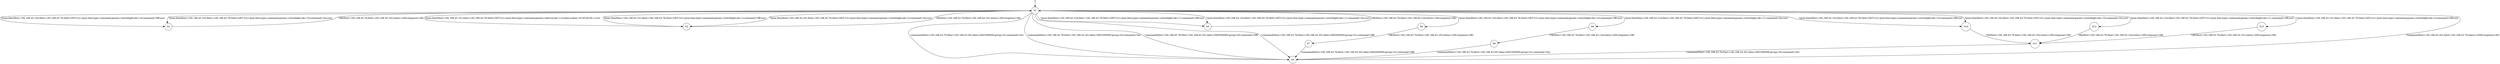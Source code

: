 digraph LTS {
S00[shape=point]
S1[label=S1,shape=circle];
S2[label=S2,shape=circle];
S3[label=S3,shape=circle];
S4[label=S4,shape=circle];
S5[label=S5,shape=circle];
S6[label=S6,shape=circle];
S7[label=S7,shape=circle];
S8[label=S8,shape=circle];
S9[label=S9,shape=circle];
S10[label=S10,shape=circle];
S11[label=S11,shape=circle];
S12[label=S12,shape=circle];
S13[label=S13,shape=circle];
S00 -> S1
S1 -> S2[label ="?/json.htm(Host=192.168.43.102;Dest=192.168.43.76;Verb=GET;Uri=/json.htm;type=command;param=switchlight;idx=10;command=Off;rssi)"];
S1 -> S2[label ="?/json.htm(Host=192.168.43.102;Dest=192.168.43.76;Verb=GET;Uri=/json.htm;type=command;param=switchlight;idx=10;command=On;rssi)"];
S1 -> S3[label ="?/json.htm(Host=192.168.43.101;Dest=192.168.43.76;Verb=GET;Uri=/json.htm;type=command;param=udevice;idx=1;nvalue;svalue=25.00:40.00:1;rssi)"];
S1 -> S3[label ="?/json.htm(Host=192.168.43.101;Dest=192.168.43.76;Verb=GET;Uri=/json.htm;type=command;param=switchlight;idx=2;command=Off;rssi)"];
S1 -> S3[label ="?/json.htm(Host=192.168.43.101;Dest=192.168.43.76;Verb=GET;Uri=/json.htm;type=command;param=switchlight;idx=2;command=On;rssi)"];
S1 -> S4[label ="!command(Host=192.168.43.76;Dest=192.168.43.201;data=0401000000;group=01;command=On)"];
S1 -> S4[label ="!command(Host=192.168.43.76;Dest=192.168.43.201;data=0401000000;group=02;command=On)"];
S1 -> S4[label ="!command(Host=192.168.43.76;Dest=192.168.43.201;data=0402000000;group=02;command=Off)"];
S1 -> S4[label ="!command(Host=192.168.43.76;Dest=192.168.43.201;data=0402000000;group=01;command=Off)"];
S1 -> S5[label ="?/json.htm(Host=192.168.43.124;Dest=192.168.43.76;Verb=GET;Uri=/json.htm;type=command;param=switchlight;idx=11;command=Off;rssi)"];
S1 -> S5[label ="?/json.htm(Host=192.168.43.124;Dest=192.168.43.76;Verb=GET;Uri=/json.htm;type=command;param=switchlight;idx=11;command=On;rssi)"];
S1 -> S6[label ="?/json.htm(Host=192.168.43.102;Dest=192.168.43.76;Verb=GET;Uri=/json.htm;type=command;param=switchlight;idx=10;command=Off;rssi)"];
S1 -> S8[label ="?/json.htm(Host=192.168.43.124;Dest=192.168.43.76;Verb=GET;Uri=/json.htm;type=command;param=switchlight;idx=11;command=On;rssi)"];
S1 -> S10[label ="?/json.htm(Host=192.168.43.102;Dest=192.168.43.76;Verb=GET;Uri=/json.htm;type=command;param=switchlight;idx=10;command=Off;rssi)"];
S1 -> S10[label ="?/json.htm(Host=192.168.43.102;Dest=192.168.43.76;Verb=GET;Uri=/json.htm;type=command;param=switchlight;idx=10;command=On;rssi)"];
S1 -> S12[label ="?/json.htm(Host=192.168.43.124;Dest=192.168.43.76;Verb=GET;Uri=/json.htm;type=command;param=switchlight;idx=11;command=Off;rssi)"];
S1 -> S13[label ="?/json.htm(Host=192.168.43.101;Dest=192.168.43.76;Verb=GET;Uri=/json.htm;type=command;param=switchlight;idx=2;command=Off;rssi)"];
S2 -> S1[label ="!OK(Host=192.168.43.76;Dest=192.168.43.102;status=200;response=OK)"];
S3 -> S1[label ="!OK(Host=192.168.43.76;Dest=192.168.43.101;status=200;response=OK)"];
S4 -> S1[label ="?response(Host=192.168.43.201;Dest=192.168.43.76;status=0300;response=00)"];
S5 -> S1[label ="!OK(Host=192.168.43.76;Dest=192.168.43.124;status=200;response=OK)"];
S6 -> S7[label ="!OK(Host=192.168.43.76;Dest=192.168.43.102;status=200;response=OK)"];
S7 -> S4[label ="!command(Host=192.168.43.76;Dest=192.168.43.201;data=0402000000;group=01;command=Off)"];
S8 -> S9[label ="!OK(Host=192.168.43.76;Dest=192.168.43.124;status=200;response=OK)"];
S9 -> S4[label ="!command(Host=192.168.43.76;Dest=192.168.43.201;data=0401000000;group=01;command=On)"];
S10 -> S11[label ="!OK(Host=192.168.43.76;Dest=192.168.43.102;status=200;response=OK)"];
S11 -> S4[label ="!command(Host=192.168.43.76;Dest=192.168.43.201;data=0401000000;group=02;command=On)"];
S12 -> S11[label ="!OK(Host=192.168.43.76;Dest=192.168.43.124;status=200;response=OK)"];
S13 -> S11[label ="!OK(Host=192.168.43.76;Dest=192.168.43.101;status=200;response=OK)"];
}
